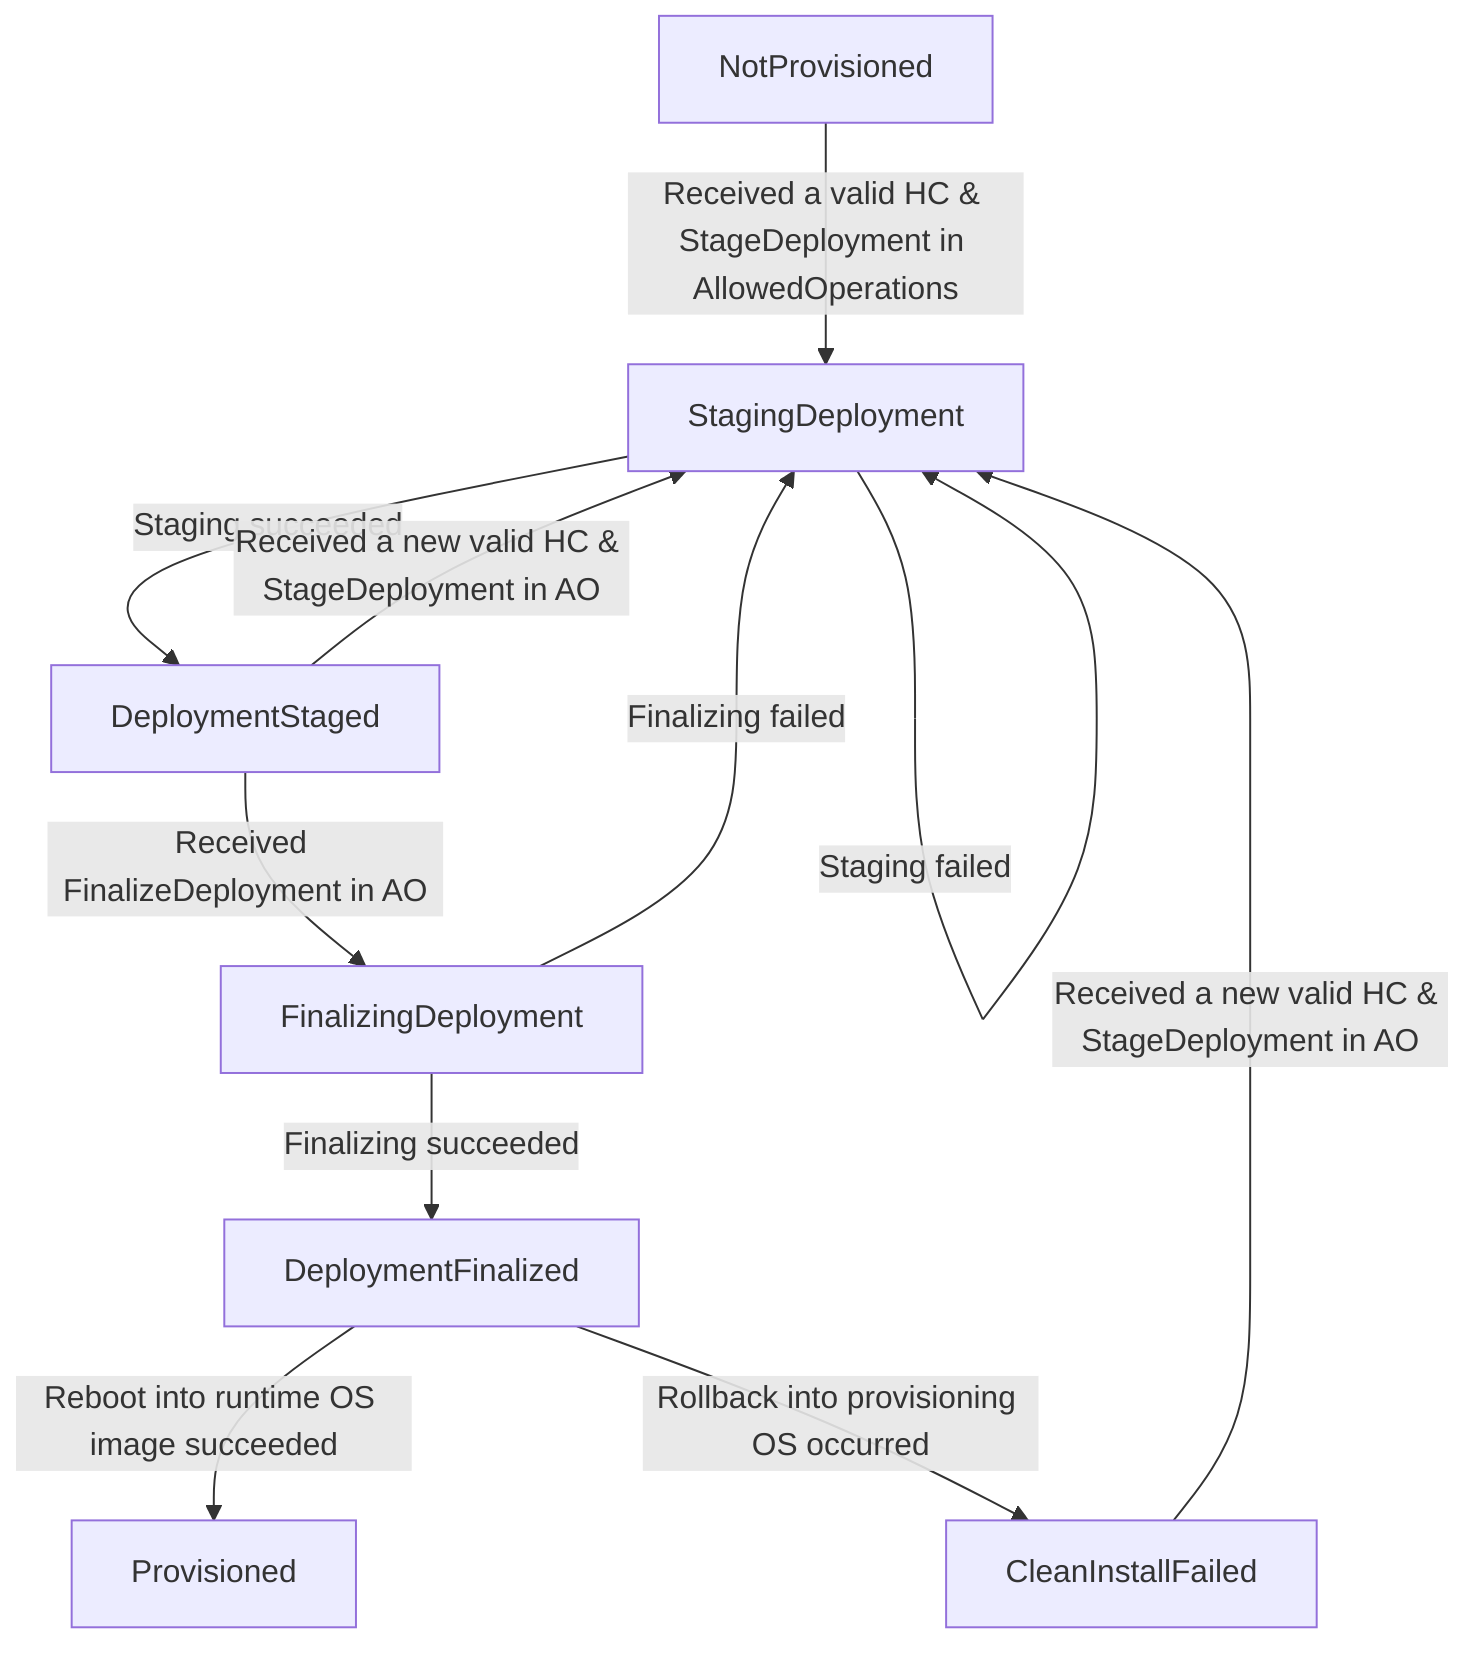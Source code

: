 graph TD
A[NotProvisioned] --> |Received a valid HC & StageDeployment in AllowedOperations|B[StagingDeployment]
B --> |Staging succeeded|C[DeploymentStaged]
B --> |Staging failed|B
C --> |Received FinalizeDeployment in AO|E[FinalizingDeployment]
C --> |Received a new valid HC & StageDeployment in AO|B
E --> |Finalizing failed|B
E --> |Finalizing succeeded|F[DeploymentFinalized]
F --> |Reboot into runtime OS image succeeded|G[Provisioned]
F --> |Rollback into provisioning OS occurred|D[CleanInstallFailed]
D --> |Received a new valid HC & StageDeployment in AO|B